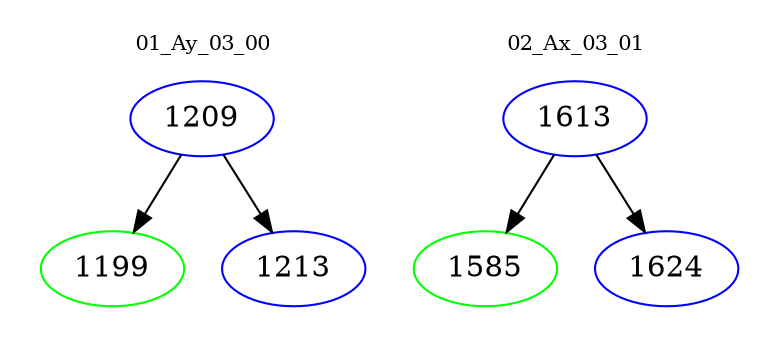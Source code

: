 digraph{
subgraph cluster_0 {
color = white
label = "01_Ay_03_00";
fontsize=10;
T0_1209 [label="1209", color="blue"]
T0_1209 -> T0_1199 [color="black"]
T0_1199 [label="1199", color="green"]
T0_1209 -> T0_1213 [color="black"]
T0_1213 [label="1213", color="blue"]
}
subgraph cluster_1 {
color = white
label = "02_Ax_03_01";
fontsize=10;
T1_1613 [label="1613", color="blue"]
T1_1613 -> T1_1585 [color="black"]
T1_1585 [label="1585", color="green"]
T1_1613 -> T1_1624 [color="black"]
T1_1624 [label="1624", color="blue"]
}
}
